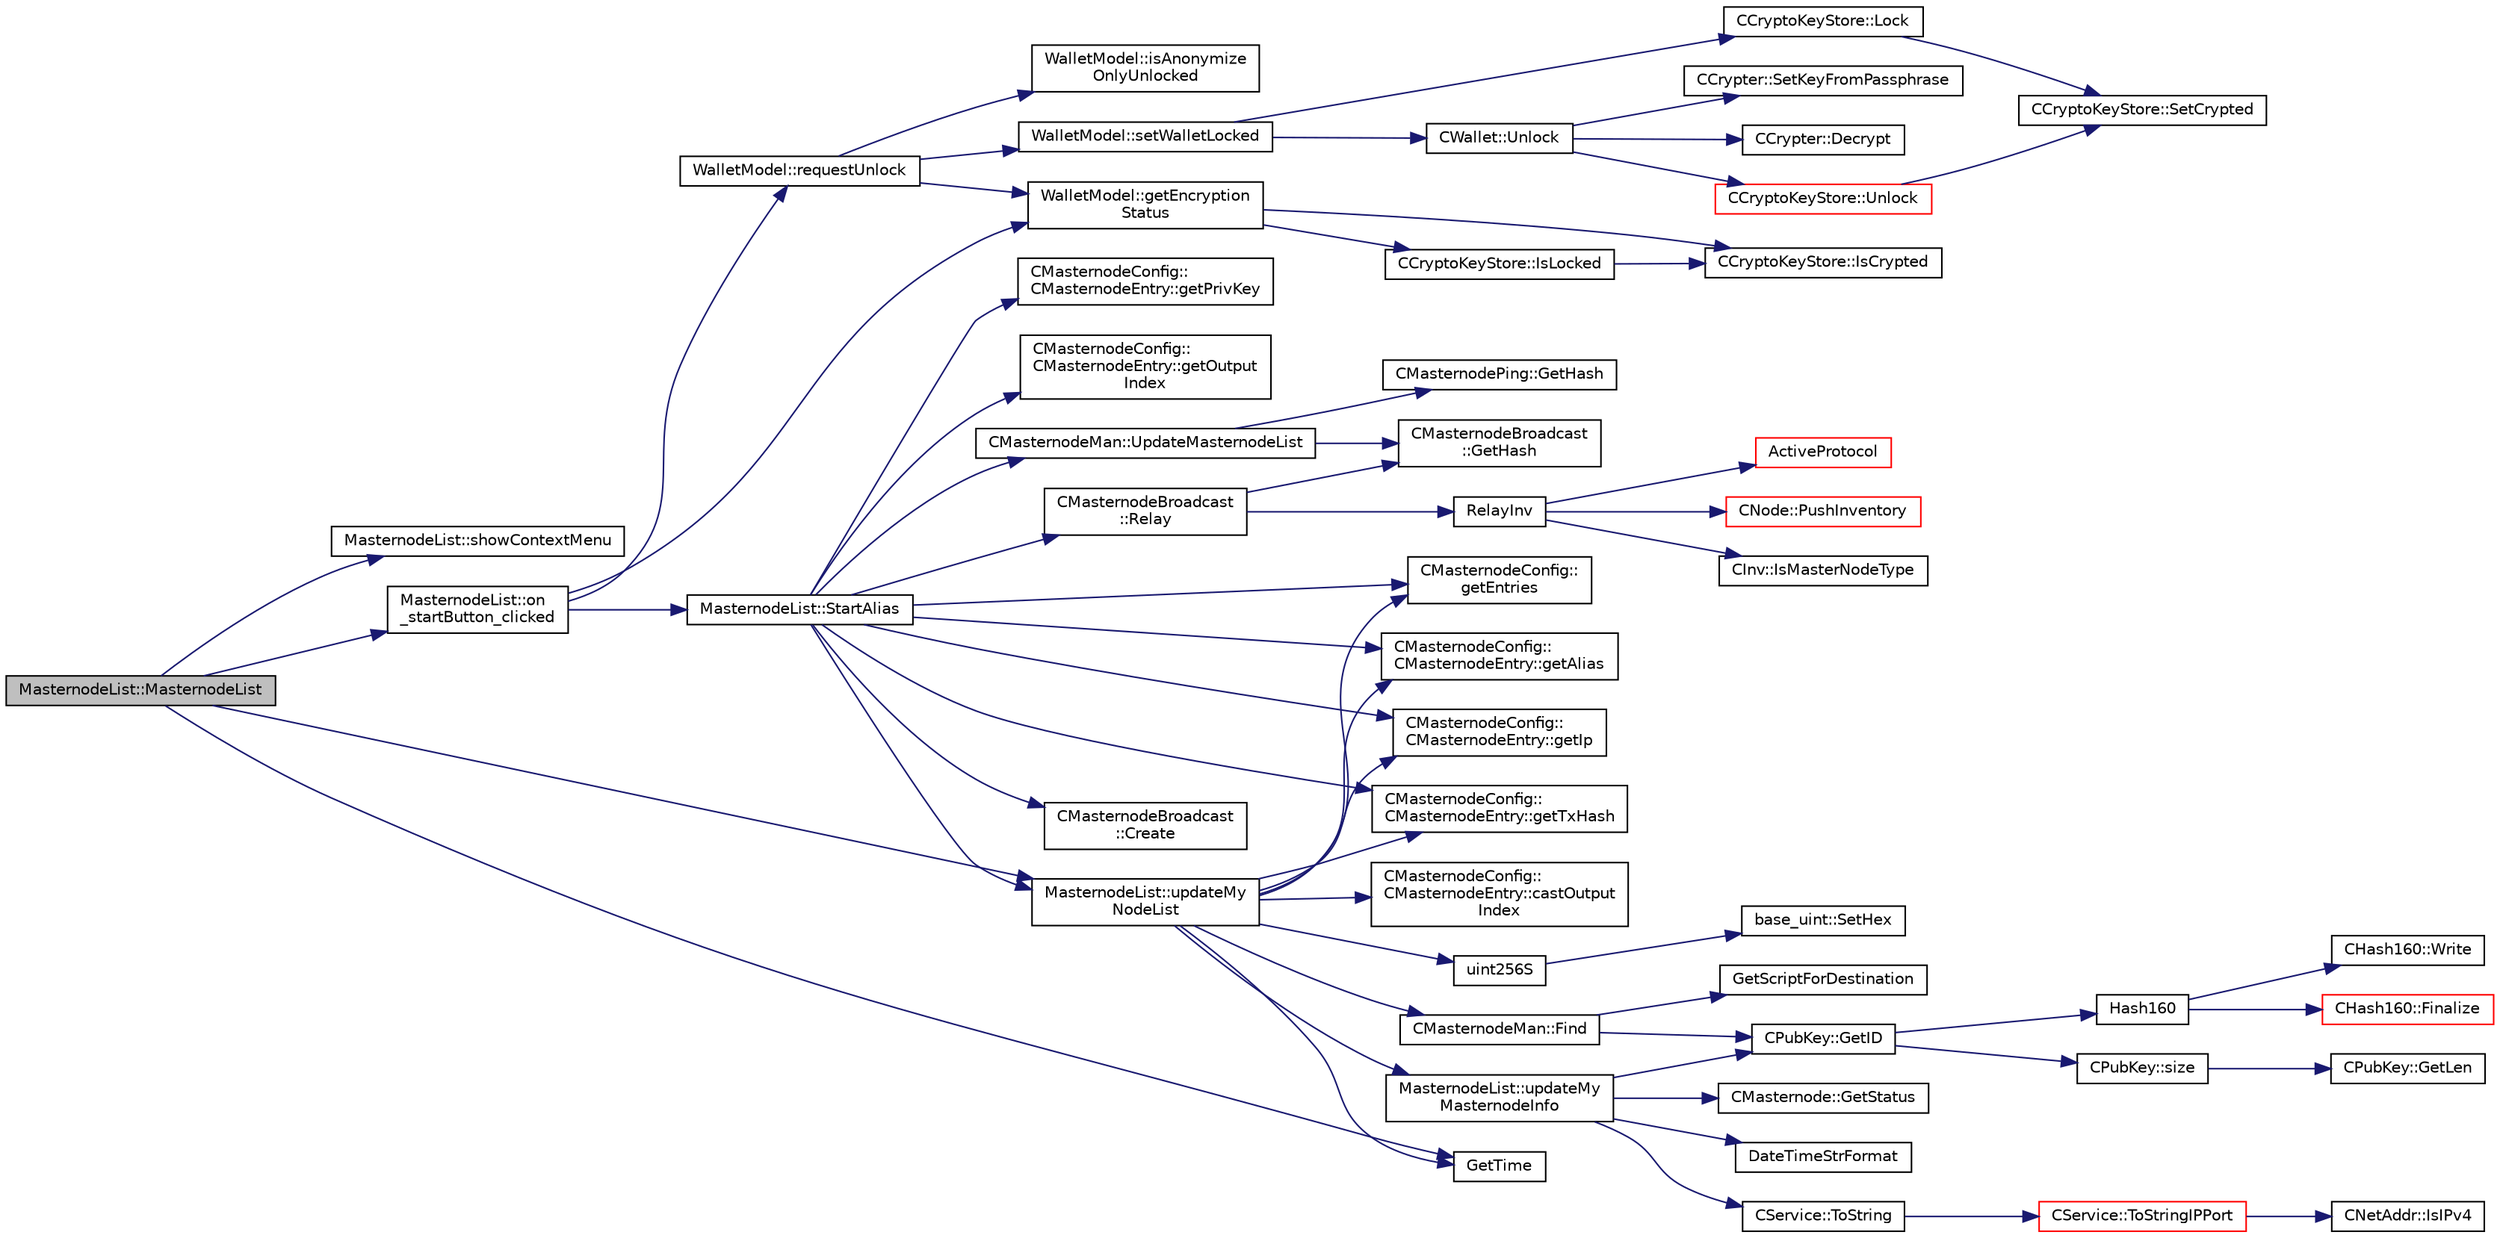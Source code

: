 digraph "MasternodeList::MasternodeList"
{
  edge [fontname="Helvetica",fontsize="10",labelfontname="Helvetica",labelfontsize="10"];
  node [fontname="Helvetica",fontsize="10",shape=record];
  rankdir="LR";
  Node0 [label="MasternodeList::MasternodeList",height=0.2,width=0.4,color="black", fillcolor="grey75", style="filled", fontcolor="black"];
  Node0 -> Node1 [color="midnightblue",fontsize="10",style="solid",fontname="Helvetica"];
  Node1 [label="MasternodeList::showContextMenu",height=0.2,width=0.4,color="black", fillcolor="white", style="filled",URL="$class_masternode_list.html#a34d7f918316ca41f470286c0e0cf41ad"];
  Node0 -> Node2 [color="midnightblue",fontsize="10",style="solid",fontname="Helvetica"];
  Node2 [label="MasternodeList::on\l_startButton_clicked",height=0.2,width=0.4,color="black", fillcolor="white", style="filled",URL="$class_masternode_list.html#a4370755b1dcdbf4a9396108c2b7ae76a"];
  Node2 -> Node3 [color="midnightblue",fontsize="10",style="solid",fontname="Helvetica"];
  Node3 [label="WalletModel::getEncryption\lStatus",height=0.2,width=0.4,color="black", fillcolor="white", style="filled",URL="$class_wallet_model.html#aa89632d2019414f2ab85674cd4d01398"];
  Node3 -> Node4 [color="midnightblue",fontsize="10",style="solid",fontname="Helvetica"];
  Node4 [label="CCryptoKeyStore::IsCrypted",height=0.2,width=0.4,color="black", fillcolor="white", style="filled",URL="$class_c_crypto_key_store.html#acc8fed44366c98fb481333ca6e867088"];
  Node3 -> Node5 [color="midnightblue",fontsize="10",style="solid",fontname="Helvetica"];
  Node5 [label="CCryptoKeyStore::IsLocked",height=0.2,width=0.4,color="black", fillcolor="white", style="filled",URL="$class_c_crypto_key_store.html#a52919fa284a3aa10f1b4bd6018b6dbee"];
  Node5 -> Node4 [color="midnightblue",fontsize="10",style="solid",fontname="Helvetica"];
  Node2 -> Node6 [color="midnightblue",fontsize="10",style="solid",fontname="Helvetica"];
  Node6 [label="WalletModel::requestUnlock",height=0.2,width=0.4,color="black", fillcolor="white", style="filled",URL="$class_wallet_model.html#a9ad552f7942cd22f7a1cd0803b179f06"];
  Node6 -> Node3 [color="midnightblue",fontsize="10",style="solid",fontname="Helvetica"];
  Node6 -> Node7 [color="midnightblue",fontsize="10",style="solid",fontname="Helvetica"];
  Node7 [label="WalletModel::isAnonymize\lOnlyUnlocked",height=0.2,width=0.4,color="black", fillcolor="white", style="filled",URL="$class_wallet_model.html#ad170da7fccb70726a4527d67c8f26340"];
  Node6 -> Node8 [color="midnightblue",fontsize="10",style="solid",fontname="Helvetica"];
  Node8 [label="WalletModel::setWalletLocked",height=0.2,width=0.4,color="black", fillcolor="white", style="filled",URL="$class_wallet_model.html#a5a8b65bfaecb0813d64c733f4f34f090"];
  Node8 -> Node9 [color="midnightblue",fontsize="10",style="solid",fontname="Helvetica"];
  Node9 [label="CCryptoKeyStore::Lock",height=0.2,width=0.4,color="black", fillcolor="white", style="filled",URL="$class_c_crypto_key_store.html#ab73ebcbfa6e0aaf271d0fff9369a6685"];
  Node9 -> Node10 [color="midnightblue",fontsize="10",style="solid",fontname="Helvetica"];
  Node10 [label="CCryptoKeyStore::SetCrypted",height=0.2,width=0.4,color="black", fillcolor="white", style="filled",URL="$class_c_crypto_key_store.html#af202f587051735be5a39344d9e333720"];
  Node8 -> Node11 [color="midnightblue",fontsize="10",style="solid",fontname="Helvetica"];
  Node11 [label="CWallet::Unlock",height=0.2,width=0.4,color="black", fillcolor="white", style="filled",URL="$group__map_wallet.html#ga654ae5a3a7c4c7c7bfd271f108781b40"];
  Node11 -> Node12 [color="midnightblue",fontsize="10",style="solid",fontname="Helvetica"];
  Node12 [label="CCrypter::SetKeyFromPassphrase",height=0.2,width=0.4,color="black", fillcolor="white", style="filled",URL="$class_c_crypter.html#a5368279e4a1549d3c1d15d8aa2179708"];
  Node11 -> Node13 [color="midnightblue",fontsize="10",style="solid",fontname="Helvetica"];
  Node13 [label="CCrypter::Decrypt",height=0.2,width=0.4,color="black", fillcolor="white", style="filled",URL="$class_c_crypter.html#a4dbabed4975d4435d22c76deac43df7f"];
  Node11 -> Node14 [color="midnightblue",fontsize="10",style="solid",fontname="Helvetica"];
  Node14 [label="CCryptoKeyStore::Unlock",height=0.2,width=0.4,color="red", fillcolor="white", style="filled",URL="$class_c_crypto_key_store.html#a81bd70e18aa75f566526620a74f9cd88"];
  Node14 -> Node10 [color="midnightblue",fontsize="10",style="solid",fontname="Helvetica"];
  Node2 -> Node32 [color="midnightblue",fontsize="10",style="solid",fontname="Helvetica"];
  Node32 [label="MasternodeList::StartAlias",height=0.2,width=0.4,color="black", fillcolor="white", style="filled",URL="$class_masternode_list.html#ab3a42d1c66f3b28e9843335d8ce0178d"];
  Node32 -> Node33 [color="midnightblue",fontsize="10",style="solid",fontname="Helvetica"];
  Node33 [label="CMasternodeConfig::\lgetEntries",height=0.2,width=0.4,color="black", fillcolor="white", style="filled",URL="$class_c_masternode_config.html#a21fb5f410e3dcd55429f256d4efe4e61"];
  Node32 -> Node34 [color="midnightblue",fontsize="10",style="solid",fontname="Helvetica"];
  Node34 [label="CMasternodeConfig::\lCMasternodeEntry::getAlias",height=0.2,width=0.4,color="black", fillcolor="white", style="filled",URL="$class_c_masternode_config_1_1_c_masternode_entry.html#abf242505d9955e37da0628a35d26677e"];
  Node32 -> Node35 [color="midnightblue",fontsize="10",style="solid",fontname="Helvetica"];
  Node35 [label="CMasternodeBroadcast\l::Create",height=0.2,width=0.4,color="black", fillcolor="white", style="filled",URL="$class_c_masternode_broadcast.html#a3b331bac6aa4ab8ece112b62243f7498",tooltip="Create Masternode broadcast, needs to be relayed manually after that. "];
  Node32 -> Node36 [color="midnightblue",fontsize="10",style="solid",fontname="Helvetica"];
  Node36 [label="CMasternodeConfig::\lCMasternodeEntry::getIp",height=0.2,width=0.4,color="black", fillcolor="white", style="filled",URL="$class_c_masternode_config_1_1_c_masternode_entry.html#a50b3672f986b569c83bf29e08f8165c8"];
  Node32 -> Node37 [color="midnightblue",fontsize="10",style="solid",fontname="Helvetica"];
  Node37 [label="CMasternodeConfig::\lCMasternodeEntry::getPrivKey",height=0.2,width=0.4,color="black", fillcolor="white", style="filled",URL="$class_c_masternode_config_1_1_c_masternode_entry.html#ab0e21a945e43940b659bf289f9280552"];
  Node32 -> Node38 [color="midnightblue",fontsize="10",style="solid",fontname="Helvetica"];
  Node38 [label="CMasternodeConfig::\lCMasternodeEntry::getTxHash",height=0.2,width=0.4,color="black", fillcolor="white", style="filled",URL="$class_c_masternode_config_1_1_c_masternode_entry.html#a08039c5a3271a278c64a706c4b53d29b"];
  Node32 -> Node39 [color="midnightblue",fontsize="10",style="solid",fontname="Helvetica"];
  Node39 [label="CMasternodeConfig::\lCMasternodeEntry::getOutput\lIndex",height=0.2,width=0.4,color="black", fillcolor="white", style="filled",URL="$class_c_masternode_config_1_1_c_masternode_entry.html#a4aff6625aebbc697706d13fdf044cafa"];
  Node32 -> Node40 [color="midnightblue",fontsize="10",style="solid",fontname="Helvetica"];
  Node40 [label="CMasternodeMan::UpdateMasternodeList",height=0.2,width=0.4,color="black", fillcolor="white", style="filled",URL="$class_c_masternode_man.html#aed8b4c3eec39239a4c63c2cda5e7588c",tooltip="Update masternode list and maps using provided CMasternodeBroadcast. "];
  Node40 -> Node41 [color="midnightblue",fontsize="10",style="solid",fontname="Helvetica"];
  Node41 [label="CMasternodePing::GetHash",height=0.2,width=0.4,color="black", fillcolor="white", style="filled",URL="$class_c_masternode_ping.html#a3aff56c6fc3ff76363d4e527db6a812e"];
  Node40 -> Node42 [color="midnightblue",fontsize="10",style="solid",fontname="Helvetica"];
  Node42 [label="CMasternodeBroadcast\l::GetHash",height=0.2,width=0.4,color="black", fillcolor="white", style="filled",URL="$class_c_masternode_broadcast.html#a0ada325e5672c4cd178cf02cdc0a7bd5"];
  Node32 -> Node43 [color="midnightblue",fontsize="10",style="solid",fontname="Helvetica"];
  Node43 [label="CMasternodeBroadcast\l::Relay",height=0.2,width=0.4,color="black", fillcolor="white", style="filled",URL="$class_c_masternode_broadcast.html#a54fc9e822e1524bee8852a0bf6d82736"];
  Node43 -> Node42 [color="midnightblue",fontsize="10",style="solid",fontname="Helvetica"];
  Node43 -> Node44 [color="midnightblue",fontsize="10",style="solid",fontname="Helvetica"];
  Node44 [label="RelayInv",height=0.2,width=0.4,color="black", fillcolor="white", style="filled",URL="$net_8cpp.html#a653718509f060207d28139fa8346e64a"];
  Node44 -> Node45 [color="midnightblue",fontsize="10",style="solid",fontname="Helvetica"];
  Node45 [label="CInv::IsMasterNodeType",height=0.2,width=0.4,color="black", fillcolor="white", style="filled",URL="$class_c_inv.html#ab96a3a729beb1092a87604667dc5baba"];
  Node44 -> Node46 [color="midnightblue",fontsize="10",style="solid",fontname="Helvetica"];
  Node46 [label="ActiveProtocol",height=0.2,width=0.4,color="red", fillcolor="white", style="filled",URL="$main_8cpp.html#a138f84e8c8976fe85712b695c32ee3c7",tooltip="See whether the protocol update is enforced for connected nodes. "];
  Node44 -> Node50 [color="midnightblue",fontsize="10",style="solid",fontname="Helvetica"];
  Node50 [label="CNode::PushInventory",height=0.2,width=0.4,color="red", fillcolor="white", style="filled",URL="$class_c_node.html#a7cef2333aa8776127a7e7fcab659eb6a"];
  Node32 -> Node52 [color="midnightblue",fontsize="10",style="solid",fontname="Helvetica"];
  Node52 [label="MasternodeList::updateMy\lNodeList",height=0.2,width=0.4,color="black", fillcolor="white", style="filled",URL="$class_masternode_list.html#abfb8462c699669f75f7a8005089bdb0a"];
  Node52 -> Node49 [color="midnightblue",fontsize="10",style="solid",fontname="Helvetica"];
  Node49 [label="GetTime",height=0.2,width=0.4,color="black", fillcolor="white", style="filled",URL="$utiltime_8cpp.html#a46fac5fba8ba905b5f9acb364f5d8c6f",tooltip="For unit testing. "];
  Node52 -> Node33 [color="midnightblue",fontsize="10",style="solid",fontname="Helvetica"];
  Node52 -> Node53 [color="midnightblue",fontsize="10",style="solid",fontname="Helvetica"];
  Node53 [label="CMasternodeConfig::\lCMasternodeEntry::castOutput\lIndex",height=0.2,width=0.4,color="black", fillcolor="white", style="filled",URL="$class_c_masternode_config_1_1_c_masternode_entry.html#a2b6bd533a4a01a1fc486858f8c3856c5"];
  Node52 -> Node54 [color="midnightblue",fontsize="10",style="solid",fontname="Helvetica"];
  Node54 [label="uint256S",height=0.2,width=0.4,color="black", fillcolor="white", style="filled",URL="$uint256_8h.html#a52e679560cc1ebf68f878ed69e38f259"];
  Node54 -> Node55 [color="midnightblue",fontsize="10",style="solid",fontname="Helvetica"];
  Node55 [label="base_uint::SetHex",height=0.2,width=0.4,color="black", fillcolor="white", style="filled",URL="$classbase__uint.html#ade1a897fac931f28f54998c92c797228"];
  Node52 -> Node38 [color="midnightblue",fontsize="10",style="solid",fontname="Helvetica"];
  Node52 -> Node56 [color="midnightblue",fontsize="10",style="solid",fontname="Helvetica"];
  Node56 [label="CMasternodeMan::Find",height=0.2,width=0.4,color="black", fillcolor="white", style="filled",URL="$class_c_masternode_man.html#a3d34836c6992d29c485ba94a0c1e0ae6",tooltip="Find an entry. "];
  Node56 -> Node57 [color="midnightblue",fontsize="10",style="solid",fontname="Helvetica"];
  Node57 [label="GetScriptForDestination",height=0.2,width=0.4,color="black", fillcolor="white", style="filled",URL="$standard_8cpp.html#ae40f28d3b46c21033f6ee1f1200d0321"];
  Node56 -> Node58 [color="midnightblue",fontsize="10",style="solid",fontname="Helvetica"];
  Node58 [label="CPubKey::GetID",height=0.2,width=0.4,color="black", fillcolor="white", style="filled",URL="$class_c_pub_key.html#a2675f7e6f72eff68e7a5227289feb021",tooltip="Get the KeyID of this public key (hash of its serialization) "];
  Node58 -> Node59 [color="midnightblue",fontsize="10",style="solid",fontname="Helvetica"];
  Node59 [label="Hash160",height=0.2,width=0.4,color="black", fillcolor="white", style="filled",URL="$hash_8h.html#a4490f70ddae16e9e48460a0416a48a6b",tooltip="Compute the 160-bit hash an object. "];
  Node59 -> Node60 [color="midnightblue",fontsize="10",style="solid",fontname="Helvetica"];
  Node60 [label="CHash160::Write",height=0.2,width=0.4,color="black", fillcolor="white", style="filled",URL="$class_c_hash160.html#af56cdd9443013eb68b246aa8450217f2"];
  Node59 -> Node61 [color="midnightblue",fontsize="10",style="solid",fontname="Helvetica"];
  Node61 [label="CHash160::Finalize",height=0.2,width=0.4,color="red", fillcolor="white", style="filled",URL="$class_c_hash160.html#a9bb08e1772002ae1a5d85017ba7952ee"];
  Node58 -> Node21 [color="midnightblue",fontsize="10",style="solid",fontname="Helvetica"];
  Node21 [label="CPubKey::size",height=0.2,width=0.4,color="black", fillcolor="white", style="filled",URL="$class_c_pub_key.html#a6bb28fcf0a5f799c69f5b7269363b309",tooltip="Simple read-only vector-like interface to the pubkey data. "];
  Node21 -> Node22 [color="midnightblue",fontsize="10",style="solid",fontname="Helvetica"];
  Node22 [label="CPubKey::GetLen",height=0.2,width=0.4,color="black", fillcolor="white", style="filled",URL="$class_c_pub_key.html#a7dc71b3f037c84268dc22de97d7b65fb",tooltip="Compute the length of a pubkey with a given first byte. "];
  Node52 -> Node65 [color="midnightblue",fontsize="10",style="solid",fontname="Helvetica"];
  Node65 [label="MasternodeList::updateMy\lMasternodeInfo",height=0.2,width=0.4,color="black", fillcolor="white", style="filled",URL="$class_masternode_list.html#aab24be7fcf713ad32d557e163cbd3d8d"];
  Node65 -> Node66 [color="midnightblue",fontsize="10",style="solid",fontname="Helvetica"];
  Node66 [label="CService::ToString",height=0.2,width=0.4,color="black", fillcolor="white", style="filled",URL="$class_c_service.html#a225473158bc07c87a6a862160d73cfea"];
  Node66 -> Node67 [color="midnightblue",fontsize="10",style="solid",fontname="Helvetica"];
  Node67 [label="CService::ToStringIPPort",height=0.2,width=0.4,color="red", fillcolor="white", style="filled",URL="$class_c_service.html#a224204c838b12eeb49ca7eabe6f75004"];
  Node67 -> Node68 [color="midnightblue",fontsize="10",style="solid",fontname="Helvetica"];
  Node68 [label="CNetAddr::IsIPv4",height=0.2,width=0.4,color="black", fillcolor="white", style="filled",URL="$class_c_net_addr.html#a7021b79e9a33c342b68db09dbb6c2293"];
  Node65 -> Node77 [color="midnightblue",fontsize="10",style="solid",fontname="Helvetica"];
  Node77 [label="CMasternode::GetStatus",height=0.2,width=0.4,color="black", fillcolor="white", style="filled",URL="$class_c_masternode.html#a229c65e2db85fe13a7ffb9bfa7ab2495"];
  Node65 -> Node78 [color="midnightblue",fontsize="10",style="solid",fontname="Helvetica"];
  Node78 [label="DateTimeStrFormat",height=0.2,width=0.4,color="black", fillcolor="white", style="filled",URL="$utiltime_8cpp.html#a749bc6776c8ec72d7c5e4dea56aee415"];
  Node65 -> Node58 [color="midnightblue",fontsize="10",style="solid",fontname="Helvetica"];
  Node52 -> Node34 [color="midnightblue",fontsize="10",style="solid",fontname="Helvetica"];
  Node52 -> Node36 [color="midnightblue",fontsize="10",style="solid",fontname="Helvetica"];
  Node0 -> Node52 [color="midnightblue",fontsize="10",style="solid",fontname="Helvetica"];
  Node0 -> Node49 [color="midnightblue",fontsize="10",style="solid",fontname="Helvetica"];
}
